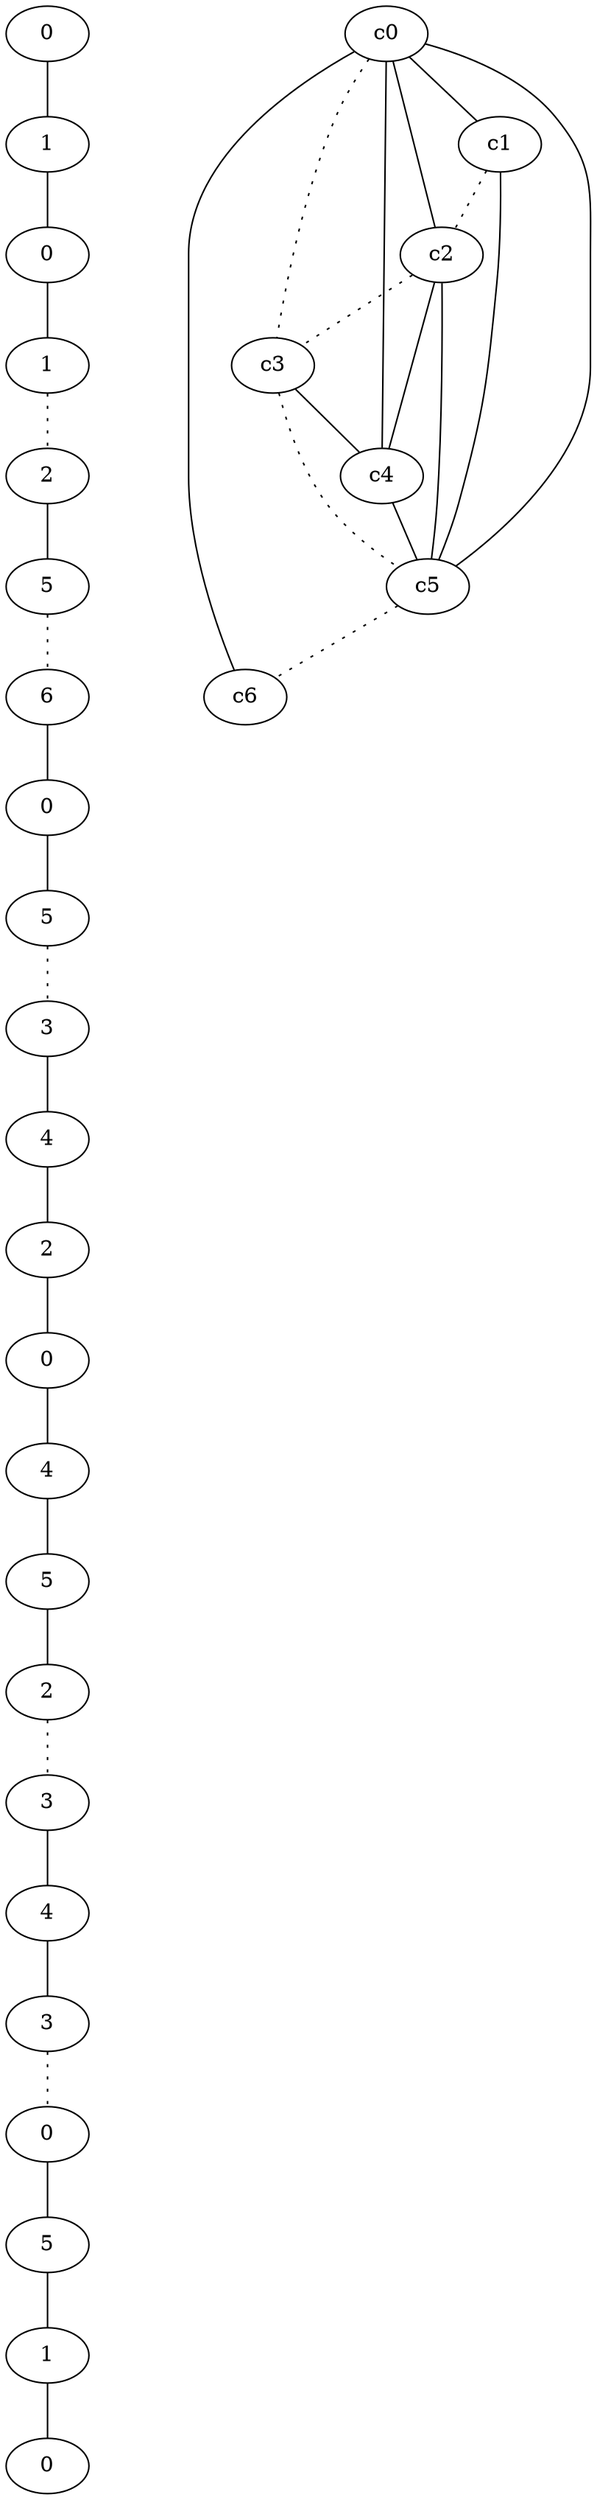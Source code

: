 graph {
a0[label=0];
a1[label=1];
a2[label=0];
a3[label=1];
a4[label=2];
a5[label=5];
a6[label=6];
a7[label=0];
a8[label=5];
a9[label=3];
a10[label=4];
a11[label=2];
a12[label=0];
a13[label=4];
a14[label=5];
a15[label=2];
a16[label=3];
a17[label=4];
a18[label=3];
a19[label=0];
a20[label=5];
a21[label=1];
a22[label=0];
a0 -- a1;
a1 -- a2;
a2 -- a3;
a3 -- a4 [style=dotted];
a4 -- a5;
a5 -- a6 [style=dotted];
a6 -- a7;
a7 -- a8;
a8 -- a9 [style=dotted];
a9 -- a10;
a10 -- a11;
a11 -- a12;
a12 -- a13;
a13 -- a14;
a14 -- a15;
a15 -- a16 [style=dotted];
a16 -- a17;
a17 -- a18;
a18 -- a19 [style=dotted];
a19 -- a20;
a20 -- a21;
a21 -- a22;
c0 -- c1;
c0 -- c2;
c0 -- c3 [style=dotted];
c0 -- c4;
c0 -- c5;
c0 -- c6;
c1 -- c2 [style=dotted];
c1 -- c5;
c2 -- c3 [style=dotted];
c2 -- c4;
c2 -- c5;
c3 -- c4;
c3 -- c5 [style=dotted];
c4 -- c5;
c5 -- c6 [style=dotted];
}
